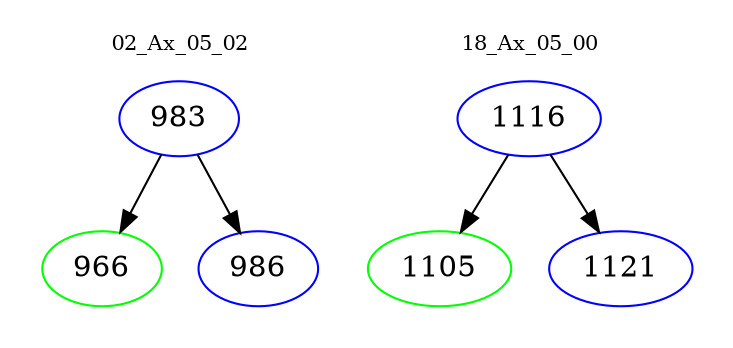 digraph{
subgraph cluster_0 {
color = white
label = "02_Ax_05_02";
fontsize=10;
T0_983 [label="983", color="blue"]
T0_983 -> T0_966 [color="black"]
T0_966 [label="966", color="green"]
T0_983 -> T0_986 [color="black"]
T0_986 [label="986", color="blue"]
}
subgraph cluster_1 {
color = white
label = "18_Ax_05_00";
fontsize=10;
T1_1116 [label="1116", color="blue"]
T1_1116 -> T1_1105 [color="black"]
T1_1105 [label="1105", color="green"]
T1_1116 -> T1_1121 [color="black"]
T1_1121 [label="1121", color="blue"]
}
}
